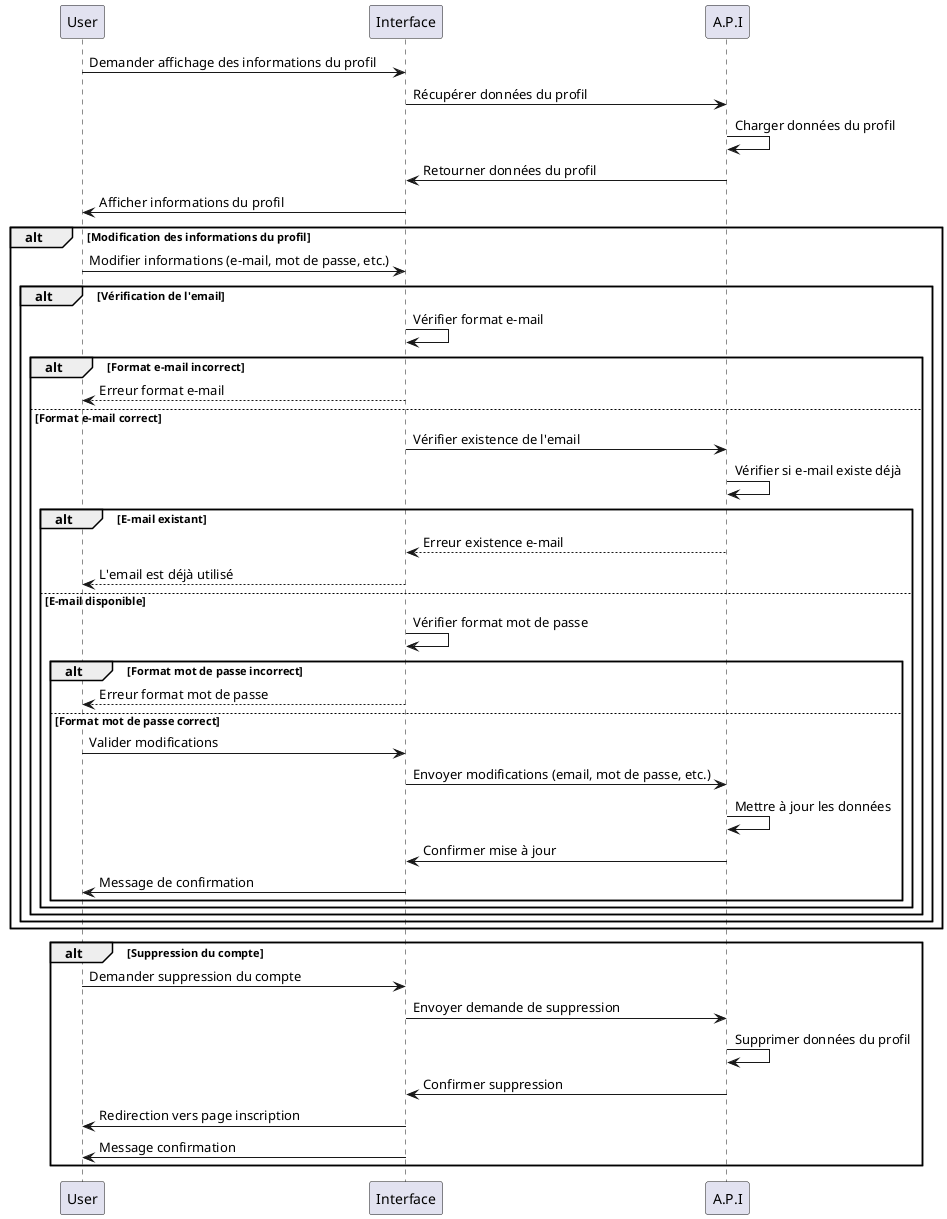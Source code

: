 @startuml
User -> Interface: Demander affichage des informations du profil
Interface -> A.P.I: Récupérer données du profil
A.P.I -> A.P.I: Charger données du profil
A.P.I -> Interface: Retourner données du profil
Interface -> User: Afficher informations du profil

alt Modification des informations du profil
  User -> Interface: Modifier informations (e-mail, mot de passe, etc.)
  
  alt Vérification de l'email
    Interface -> Interface: Vérifier format e-mail
    alt Format e-mail incorrect
      User <-- Interface #red: Erreur format e-mail
    else Format e-mail correct
      Interface -> A.P.I: Vérifier existence de l'email
      A.P.I -> A.P.I: Vérifier si e-mail existe déjà
      alt E-mail existant
        Interface <-- A.P.I: Erreur existence e-mail
        User <-- Interface #red: L'email est déjà utilisé
      else E-mail disponible
        Interface -> Interface: Vérifier format mot de passe
        alt Format mot de passe incorrect
          User <-- Interface #red: Erreur format mot de passe
        else Format mot de passe correct
          User -> Interface: Valider modifications
          Interface -> A.P.I: Envoyer modifications (email, mot de passe, etc.)
          A.P.I -> A.P.I: Mettre à jour les données
          A.P.I -> Interface: Confirmer mise à jour
          Interface -> User: Message de confirmation
        end
      end
    end
  end
end

alt Suppression du compte
  User -> Interface: Demander suppression du compte
  Interface -> A.P.I: Envoyer demande de suppression
  A.P.I -> A.P.I: Supprimer données du profil
  A.P.I -> Interface: Confirmer suppression
  Interface -> User: Redirection vers page inscription
  Interface -> User: Message confirmation
end
@enduml
